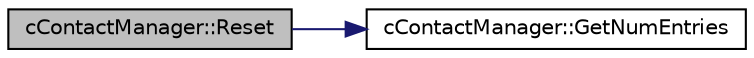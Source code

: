 digraph "cContactManager::Reset"
{
 // LATEX_PDF_SIZE
  edge [fontname="Helvetica",fontsize="10",labelfontname="Helvetica",labelfontsize="10"];
  node [fontname="Helvetica",fontsize="10",shape=record];
  rankdir="LR";
  Node1 [label="cContactManager::Reset",height=0.2,width=0.4,color="black", fillcolor="grey75", style="filled", fontcolor="black",tooltip=" "];
  Node1 -> Node2 [color="midnightblue",fontsize="10",style="solid",fontname="Helvetica"];
  Node2 [label="cContactManager::GetNumEntries",height=0.2,width=0.4,color="black", fillcolor="white", style="filled",URL="$classc_contact_manager.html#aca86adb495548c3804abe2d7e3a8b870",tooltip=" "];
}

